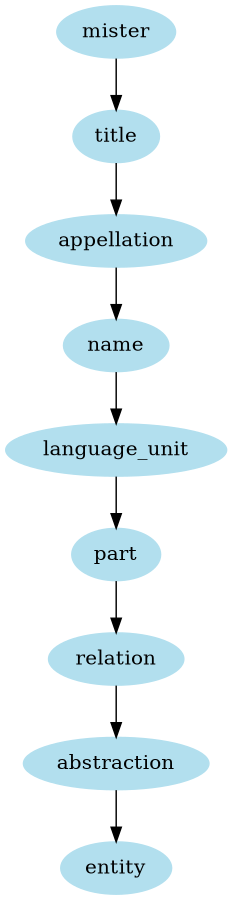 digraph unix {
	node [color=lightblue2 style=filled]
	size="6,6"
	mister -> title
	title -> appellation
	appellation -> name
	name -> language_unit
	language_unit -> part
	part -> relation
	relation -> abstraction
	abstraction -> entity
}
